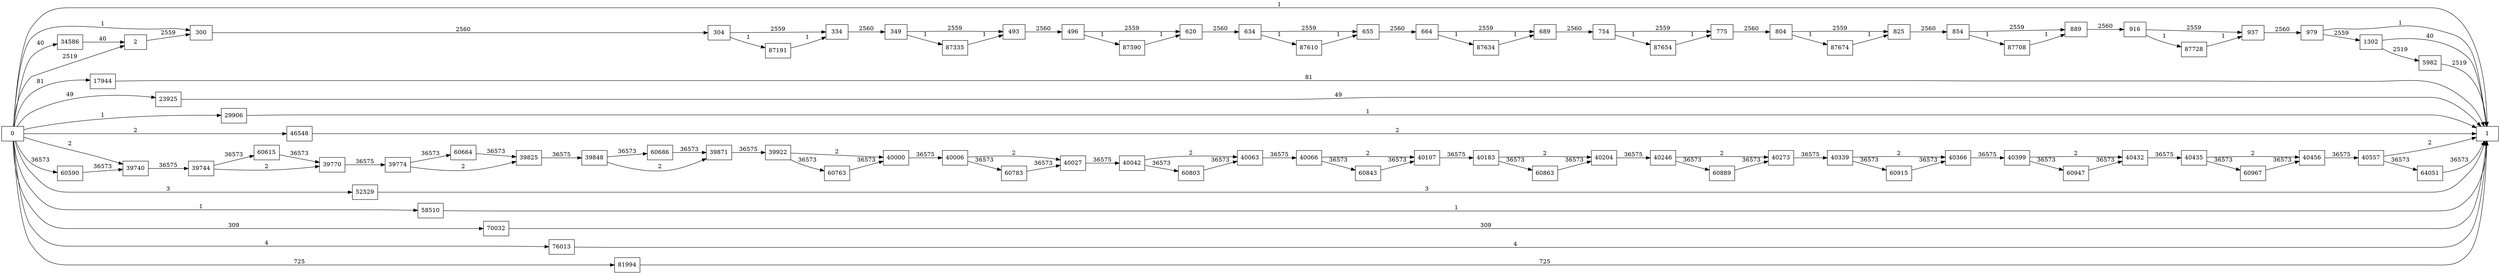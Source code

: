 digraph {
	graph [rankdir=LR]
	node [shape=rectangle]
	2 -> 300 [label=2559]
	300 -> 304 [label=2560]
	304 -> 334 [label=2559]
	304 -> 87191 [label=1]
	334 -> 349 [label=2560]
	349 -> 493 [label=2559]
	349 -> 87335 [label=1]
	493 -> 496 [label=2560]
	496 -> 620 [label=2559]
	496 -> 87590 [label=1]
	620 -> 634 [label=2560]
	634 -> 655 [label=2559]
	634 -> 87610 [label=1]
	655 -> 664 [label=2560]
	664 -> 689 [label=2559]
	664 -> 87634 [label=1]
	689 -> 754 [label=2560]
	754 -> 775 [label=2559]
	754 -> 87654 [label=1]
	775 -> 804 [label=2560]
	804 -> 825 [label=2559]
	804 -> 87674 [label=1]
	825 -> 854 [label=2560]
	854 -> 889 [label=2559]
	854 -> 87708 [label=1]
	889 -> 916 [label=2560]
	916 -> 937 [label=2559]
	916 -> 87728 [label=1]
	937 -> 979 [label=2560]
	979 -> 1 [label=1]
	979 -> 1302 [label=2559]
	1302 -> 1 [label=40]
	1302 -> 5982 [label=2519]
	5982 -> 1 [label=2519]
	17944 -> 1 [label=81]
	23925 -> 1 [label=49]
	29906 -> 1 [label=1]
	34586 -> 2 [label=40]
	39740 -> 39744 [label=36575]
	39744 -> 39770 [label=2]
	39744 -> 60615 [label=36573]
	39770 -> 39774 [label=36575]
	39774 -> 39825 [label=2]
	39774 -> 60664 [label=36573]
	39825 -> 39848 [label=36575]
	39848 -> 39871 [label=2]
	39848 -> 60686 [label=36573]
	39871 -> 39922 [label=36575]
	39922 -> 40000 [label=2]
	39922 -> 60763 [label=36573]
	40000 -> 40006 [label=36575]
	40006 -> 40027 [label=2]
	40006 -> 60783 [label=36573]
	40027 -> 40042 [label=36575]
	40042 -> 40063 [label=2]
	40042 -> 60803 [label=36573]
	40063 -> 40066 [label=36575]
	40066 -> 40107 [label=2]
	40066 -> 60843 [label=36573]
	40107 -> 40183 [label=36575]
	40183 -> 40204 [label=2]
	40183 -> 60863 [label=36573]
	40204 -> 40246 [label=36575]
	40246 -> 40273 [label=2]
	40246 -> 60889 [label=36573]
	40273 -> 40339 [label=36575]
	40339 -> 40366 [label=2]
	40339 -> 60915 [label=36573]
	40366 -> 40399 [label=36575]
	40399 -> 40432 [label=2]
	40399 -> 60947 [label=36573]
	40432 -> 40435 [label=36575]
	40435 -> 40456 [label=2]
	40435 -> 60967 [label=36573]
	40456 -> 40557 [label=36575]
	40557 -> 1 [label=2]
	40557 -> 64051 [label=36573]
	46548 -> 1 [label=2]
	52529 -> 1 [label=3]
	58510 -> 1 [label=1]
	60590 -> 39740 [label=36573]
	60615 -> 39770 [label=36573]
	60664 -> 39825 [label=36573]
	60686 -> 39871 [label=36573]
	60763 -> 40000 [label=36573]
	60783 -> 40027 [label=36573]
	60803 -> 40063 [label=36573]
	60843 -> 40107 [label=36573]
	60863 -> 40204 [label=36573]
	60889 -> 40273 [label=36573]
	60915 -> 40366 [label=36573]
	60947 -> 40432 [label=36573]
	60967 -> 40456 [label=36573]
	64051 -> 1 [label=36573]
	70032 -> 1 [label=309]
	76013 -> 1 [label=4]
	81994 -> 1 [label=725]
	87191 -> 334 [label=1]
	87335 -> 493 [label=1]
	87590 -> 620 [label=1]
	87610 -> 655 [label=1]
	87634 -> 689 [label=1]
	87654 -> 775 [label=1]
	87674 -> 825 [label=1]
	87708 -> 889 [label=1]
	87728 -> 937 [label=1]
	0 -> 2 [label=2519]
	0 -> 1 [label=1]
	0 -> 17944 [label=81]
	0 -> 23925 [label=49]
	0 -> 29906 [label=1]
	0 -> 34586 [label=40]
	0 -> 39740 [label=2]
	0 -> 46548 [label=2]
	0 -> 52529 [label=3]
	0 -> 58510 [label=1]
	0 -> 60590 [label=36573]
	0 -> 70032 [label=309]
	0 -> 76013 [label=4]
	0 -> 81994 [label=725]
	0 -> 300 [label=1]
}
